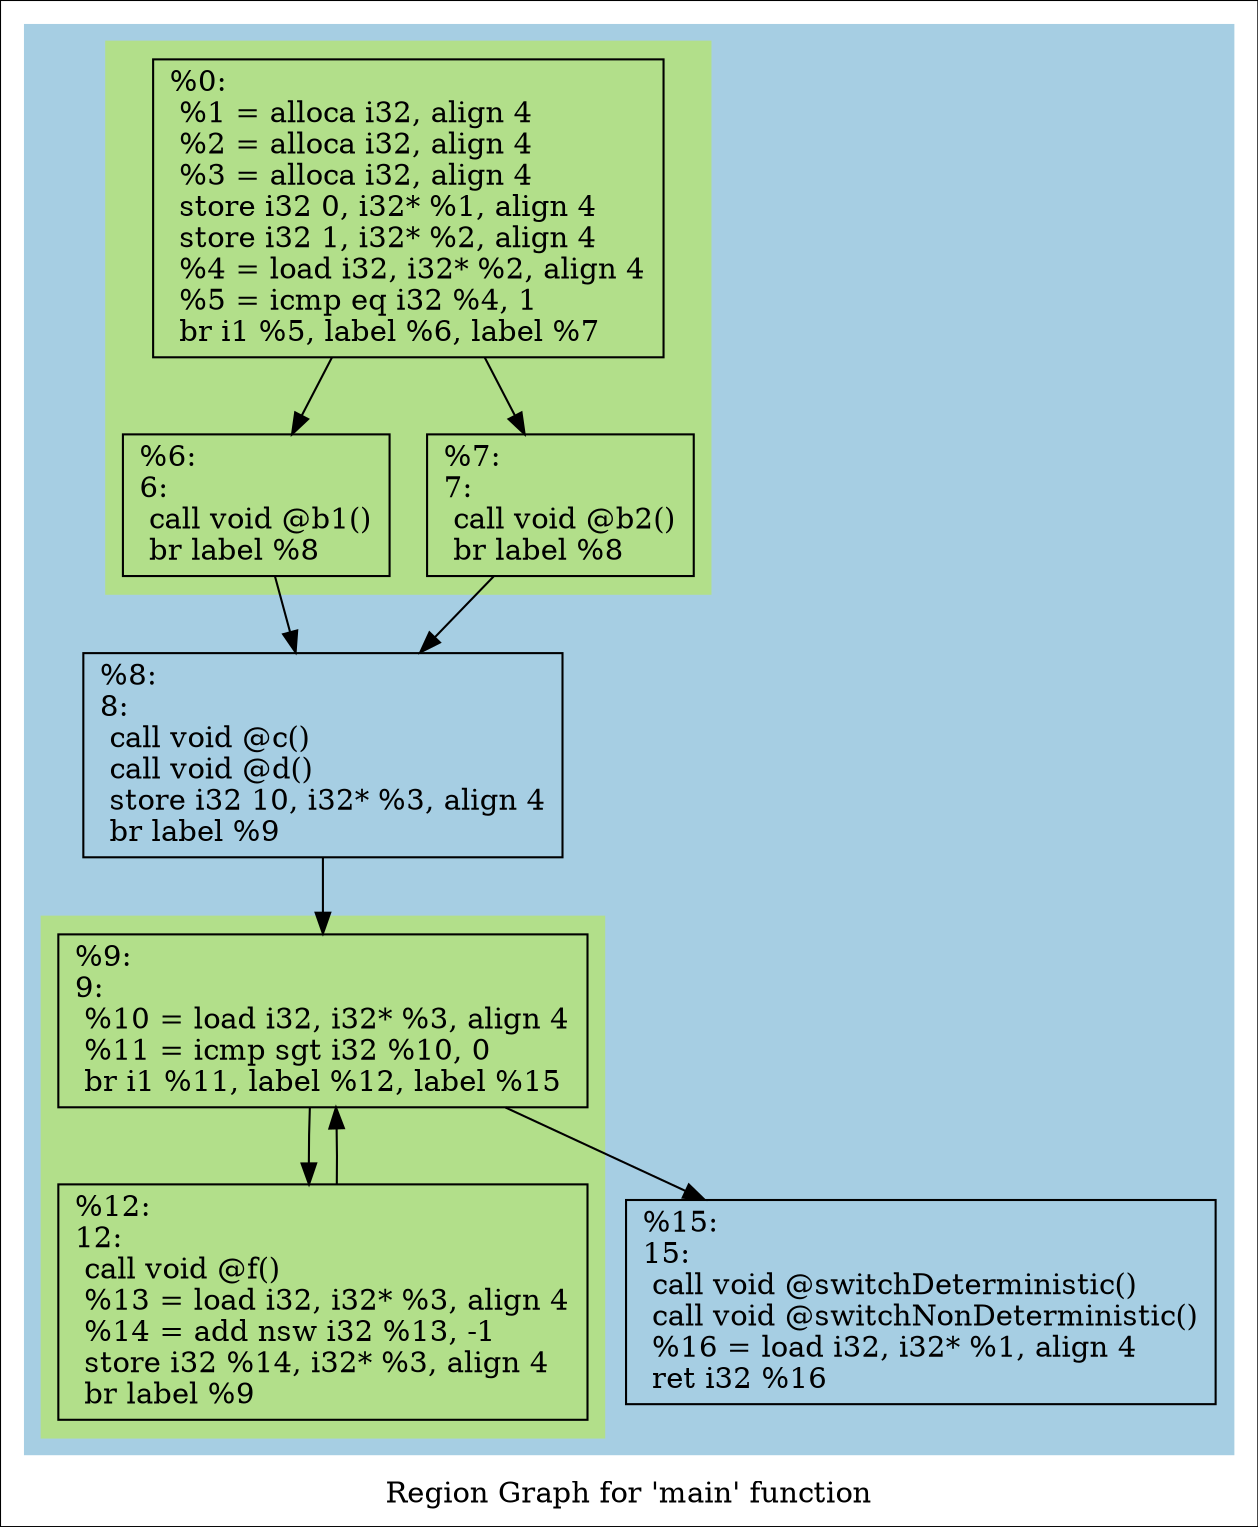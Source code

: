 digraph "Region Graph for 'main' function" {
	label="Region Graph for 'main' function";

	Node0x559d95e6e700 [shape=record,label="{%0:\l  %1 = alloca i32, align 4\l  %2 = alloca i32, align 4\l  %3 = alloca i32, align 4\l  store i32 0, i32* %1, align 4\l  store i32 1, i32* %2, align 4\l  %4 = load i32, i32* %2, align 4\l  %5 = icmp eq i32 %4, 1\l  br i1 %5, label %6, label %7\l}"];
	Node0x559d95e6e700 -> Node0x559d95e79510;
	Node0x559d95e6e700 -> Node0x559d95e6e390;
	Node0x559d95e79510 [shape=record,label="{%6:\l6:                                                \l  call void @b1()\l  br label %8\l}"];
	Node0x559d95e79510 -> Node0x559d95e6e020;
	Node0x559d95e6e020 [shape=record,label="{%8:\l8:                                                \l  call void @c()\l  call void @d()\l  store i32 10, i32* %3, align 4\l  br label %9\l}"];
	Node0x559d95e6e020 -> Node0x559d95e6dcb0;
	Node0x559d95e6dcb0 [shape=record,label="{%9:\l9:                                                \l  %10 = load i32, i32* %3, align 4\l  %11 = icmp sgt i32 %10, 0\l  br i1 %11, label %12, label %15\l}"];
	Node0x559d95e6dcb0 -> Node0x559d95e687c0;
	Node0x559d95e6dcb0 -> Node0x559d95e6ec30;
	Node0x559d95e687c0 [shape=record,label="{%12:\l12:                                               \l  call void @f()\l  %13 = load i32, i32* %3, align 4\l  %14 = add nsw i32 %13, -1\l  store i32 %14, i32* %3, align 4\l  br label %9\l}"];
	Node0x559d95e687c0 -> Node0x559d95e6dcb0[constraint=false];
	Node0x559d95e6ec30 [shape=record,label="{%15:\l15:                                               \l  call void @switchDeterministic()\l  call void @switchNonDeterministic()\l  %16 = load i32, i32* %1, align 4\l  ret i32 %16\l}"];
	Node0x559d95e6e390 [shape=record,label="{%7:\l7:                                                \l  call void @b2()\l  br label %8\l}"];
	Node0x559d95e6e390 -> Node0x559d95e6e020;
	colorscheme = "paired12"
        subgraph cluster_0x559d95e749a0 {
          label = "";
          style = filled;
          color = 1
          subgraph cluster_0x559d95e587e0 {
            label = "";
            style = filled;
            color = 3
            Node0x559d95e6e700;
            Node0x559d95e79510;
            Node0x559d95e6e390;
          }
          subgraph cluster_0x559d95e74890 {
            label = "";
            style = filled;
            color = 3
            Node0x559d95e6dcb0;
            Node0x559d95e687c0;
          }
          Node0x559d95e6e020;
          Node0x559d95e6ec30;
        }
}
